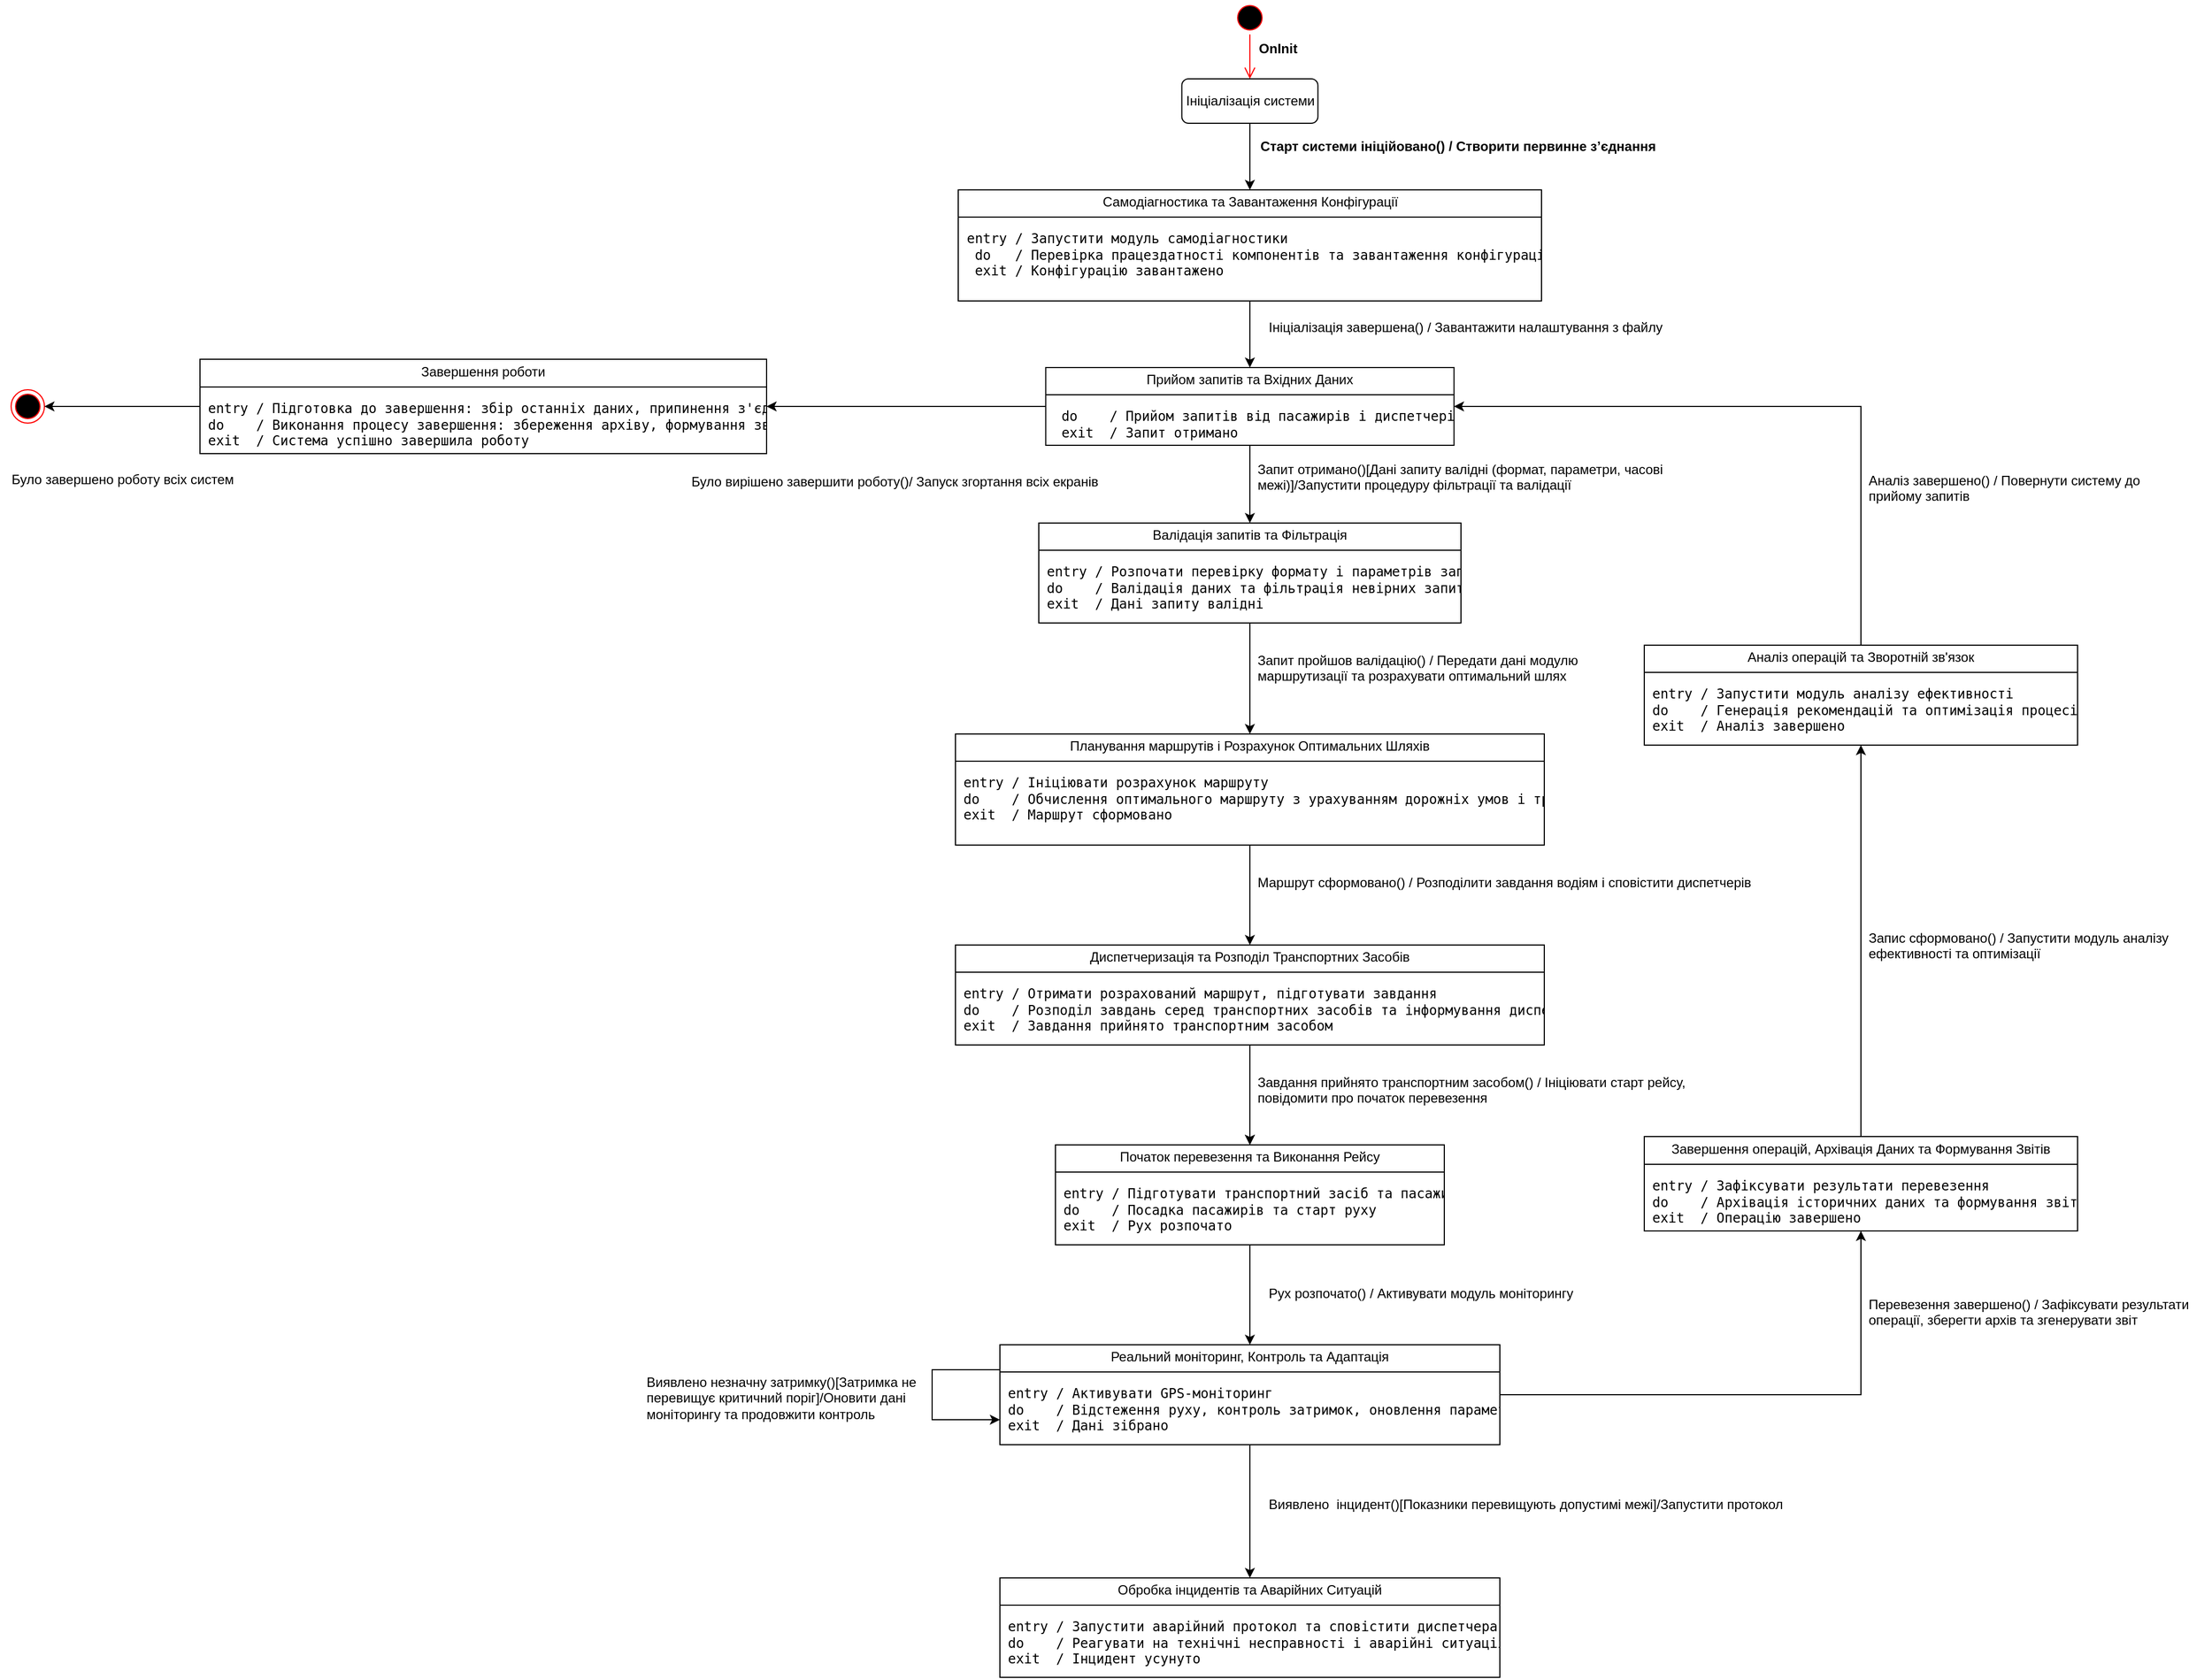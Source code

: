 <mxfile version="26.2.13">
  <diagram name="Діаграма станів та переходів" id="glGEVIdJg_Ucd_eyQe0y">
    <mxGraphModel dx="3257" dy="1070" grid="1" gridSize="10" guides="1" tooltips="1" connect="1" arrows="1" fold="1" page="1" pageScale="1" pageWidth="1169" pageHeight="827" math="0" shadow="0">
      <root>
        <mxCell id="0" />
        <mxCell id="1" parent="0" />
        <mxCell id="hBi3vR4-DUglPxBAaVjq-1" value="" style="ellipse;html=1;shape=startState;fillColor=#000000;strokeColor=#ff0000;" vertex="1" parent="1">
          <mxGeometry x="340" y="30" width="30" height="30" as="geometry" />
        </mxCell>
        <mxCell id="hBi3vR4-DUglPxBAaVjq-2" value="" style="edgeStyle=orthogonalEdgeStyle;html=1;verticalAlign=bottom;endArrow=open;endSize=8;strokeColor=#ff0000;rounded=0;entryX=0.5;entryY=0;entryDx=0;entryDy=0;" edge="1" parent="1" source="hBi3vR4-DUglPxBAaVjq-1" target="hBi3vR4-DUglPxBAaVjq-4">
          <mxGeometry relative="1" as="geometry">
            <mxPoint x="355" y="120" as="targetPoint" />
          </mxGeometry>
        </mxCell>
        <mxCell id="hBi3vR4-DUglPxBAaVjq-3" style="edgeStyle=orthogonalEdgeStyle;rounded=0;orthogonalLoop=1;jettySize=auto;html=1;exitX=0.5;exitY=1;exitDx=0;exitDy=0;entryX=0.5;entryY=0;entryDx=0;entryDy=0;" edge="1" parent="1" source="hBi3vR4-DUglPxBAaVjq-4" target="hBi3vR4-DUglPxBAaVjq-7">
          <mxGeometry relative="1" as="geometry" />
        </mxCell>
        <mxCell id="hBi3vR4-DUglPxBAaVjq-4" value="Ініціалізація системи" style="rounded=1;whiteSpace=wrap;html=1;" vertex="1" parent="1">
          <mxGeometry x="293.75" y="100" width="122.5" height="40" as="geometry" />
        </mxCell>
        <mxCell id="hBi3vR4-DUglPxBAaVjq-5" value="OnInit" style="text;align=center;fontStyle=1;verticalAlign=middle;spacingLeft=3;spacingRight=3;strokeColor=none;rotatable=0;points=[[0,0.5],[1,0.5]];portConstraint=eastwest;html=1;" vertex="1" parent="1">
          <mxGeometry x="340" y="60" width="80" height="26" as="geometry" />
        </mxCell>
        <mxCell id="hBi3vR4-DUglPxBAaVjq-6" style="edgeStyle=orthogonalEdgeStyle;rounded=0;orthogonalLoop=1;jettySize=auto;html=1;exitX=0.5;exitY=1;exitDx=0;exitDy=0;entryX=0.5;entryY=0;entryDx=0;entryDy=0;" edge="1" parent="1" source="hBi3vR4-DUglPxBAaVjq-7" target="hBi3vR4-DUglPxBAaVjq-10">
          <mxGeometry relative="1" as="geometry" />
        </mxCell>
        <mxCell id="hBi3vR4-DUglPxBAaVjq-7" value="&lt;p style=&quot;margin:0px;margin-top:4px;text-align:center;&quot;&gt;&lt;span style=&quot;background-color: transparent; color: light-dark(rgb(0, 0, 0), rgb(255, 255, 255));&quot;&gt;Самодіагностика та Завантаження Конфігурації&lt;/span&gt;&lt;/p&gt;&lt;hr size=&quot;1&quot; style=&quot;border-style:solid;&quot;&gt;&lt;div style=&quot;height:2px;&quot;&gt;&lt;pre&gt; entry / Запустити модуль самодіагностики&lt;br&gt;  do   / Перевірка працездатності компонентів та завантаження конфігурації&lt;br&gt;  exit / Конфігурацію завантажено&lt;/pre&gt;&lt;/div&gt;" style="verticalAlign=top;align=left;overflow=fill;html=1;whiteSpace=wrap;" vertex="1" parent="1">
          <mxGeometry x="92.5" y="200" width="525" height="100" as="geometry" />
        </mxCell>
        <mxCell id="hBi3vR4-DUglPxBAaVjq-8" style="edgeStyle=orthogonalEdgeStyle;rounded=0;orthogonalLoop=1;jettySize=auto;html=1;exitX=0.5;exitY=1;exitDx=0;exitDy=0;entryX=0.5;entryY=0;entryDx=0;entryDy=0;" edge="1" parent="1" source="hBi3vR4-DUglPxBAaVjq-10" target="hBi3vR4-DUglPxBAaVjq-12">
          <mxGeometry relative="1" as="geometry" />
        </mxCell>
        <mxCell id="hBi3vR4-DUglPxBAaVjq-9" style="edgeStyle=orthogonalEdgeStyle;rounded=0;orthogonalLoop=1;jettySize=auto;html=1;exitX=0;exitY=0.5;exitDx=0;exitDy=0;entryX=1;entryY=0.5;entryDx=0;entryDy=0;" edge="1" parent="1" source="hBi3vR4-DUglPxBAaVjq-10" target="hBi3vR4-DUglPxBAaVjq-30">
          <mxGeometry relative="1" as="geometry" />
        </mxCell>
        <mxCell id="hBi3vR4-DUglPxBAaVjq-10" value="&lt;p style=&quot;margin:0px;margin-top:4px;text-align:center;&quot;&gt;Прийом запитів та Вхідних Даних&lt;/p&gt;&lt;hr size=&quot;1&quot; style=&quot;border-style:solid;&quot;&gt;&lt;div style=&quot;height:2px;&quot;&gt;&lt;pre&gt;  do    / Прийом запитів від пасажирів і диспетчерів&lt;br&gt;  exit  / Запит отримано&lt;/pre&gt;&lt;/div&gt;" style="verticalAlign=top;align=left;overflow=fill;html=1;whiteSpace=wrap;" vertex="1" parent="1">
          <mxGeometry x="171.25" y="360" width="367.5" height="70" as="geometry" />
        </mxCell>
        <mxCell id="hBi3vR4-DUglPxBAaVjq-11" style="edgeStyle=orthogonalEdgeStyle;rounded=0;orthogonalLoop=1;jettySize=auto;html=1;exitX=0.5;exitY=1;exitDx=0;exitDy=0;entryX=0.5;entryY=0;entryDx=0;entryDy=0;" edge="1" parent="1" source="hBi3vR4-DUglPxBAaVjq-12" target="hBi3vR4-DUglPxBAaVjq-14">
          <mxGeometry relative="1" as="geometry">
            <mxPoint x="370" y="610" as="sourcePoint" />
          </mxGeometry>
        </mxCell>
        <mxCell id="hBi3vR4-DUglPxBAaVjq-12" value="&lt;p style=&quot;margin:0px;margin-top:4px;text-align:center;&quot;&gt;Валідація запитів та Фільтрація&lt;/p&gt;&lt;hr size=&quot;1&quot; style=&quot;border-style:solid;&quot;&gt;&lt;div style=&quot;height:2px;&quot;&gt;&lt;pre&gt; entry / Розпочати перевірку формату і параметрів запиту&lt;br&gt; do    / Валідація даних та фільтрація невірних запитів&lt;br&gt; exit  / Дані запиту валідні&lt;/pre&gt;&lt;/div&gt;" style="verticalAlign=top;align=left;overflow=fill;html=1;whiteSpace=wrap;" vertex="1" parent="1">
          <mxGeometry x="165" y="500" width="380" height="90" as="geometry" />
        </mxCell>
        <mxCell id="hBi3vR4-DUglPxBAaVjq-13" style="edgeStyle=orthogonalEdgeStyle;rounded=0;orthogonalLoop=1;jettySize=auto;html=1;exitX=0.5;exitY=1;exitDx=0;exitDy=0;entryX=0.5;entryY=0;entryDx=0;entryDy=0;" edge="1" parent="1" source="hBi3vR4-DUglPxBAaVjq-14" target="hBi3vR4-DUglPxBAaVjq-19">
          <mxGeometry relative="1" as="geometry" />
        </mxCell>
        <mxCell id="hBi3vR4-DUglPxBAaVjq-14" value="&lt;p style=&quot;margin:0px;margin-top:4px;text-align:center;&quot;&gt;Планування маршрутів і Розрахунок Оптимальних Шляхів&lt;/p&gt;&lt;hr size=&quot;1&quot; style=&quot;border-style:solid;&quot;&gt;&lt;div style=&quot;height:2px;&quot;&gt;&lt;pre&gt; entry / Ініціювати розрахунок маршруту&lt;br&gt; do    / Обчислення оптимального маршруту з урахуванням дорожніх умов і трафіку&lt;br&gt; exit  / Маршрут сформовано&lt;br&gt;&lt;/pre&gt;&lt;/div&gt;" style="verticalAlign=top;align=left;overflow=fill;html=1;whiteSpace=wrap;" vertex="1" parent="1">
          <mxGeometry x="90" y="690" width="530" height="100" as="geometry" />
        </mxCell>
        <mxCell id="hBi3vR4-DUglPxBAaVjq-15" style="edgeStyle=orthogonalEdgeStyle;rounded=0;orthogonalLoop=1;jettySize=auto;html=1;exitX=0.5;exitY=1;exitDx=0;exitDy=0;entryX=0.5;entryY=0;entryDx=0;entryDy=0;" edge="1" parent="1" source="hBi3vR4-DUglPxBAaVjq-16" target="hBi3vR4-DUglPxBAaVjq-22">
          <mxGeometry relative="1" as="geometry" />
        </mxCell>
        <mxCell id="hBi3vR4-DUglPxBAaVjq-16" value="&lt;p style=&quot;margin:0px;margin-top:4px;text-align:center;&quot;&gt;Початок перевезення та Виконання Рейсу&lt;/p&gt;&lt;hr size=&quot;1&quot; style=&quot;border-style:solid;&quot;&gt;&lt;div style=&quot;height:2px;&quot;&gt;&lt;pre&gt; entry / Підготувати транспортний засіб та пасажирів&lt;br&gt; do    / Посадка пасажирів та старт руху&lt;br&gt; exit  / Рух розпочато&lt;/pre&gt;&lt;/div&gt;" style="verticalAlign=top;align=left;overflow=fill;html=1;whiteSpace=wrap;" vertex="1" parent="1">
          <mxGeometry x="180" y="1060" width="350" height="90" as="geometry" />
        </mxCell>
        <mxCell id="hBi3vR4-DUglPxBAaVjq-17" style="edgeStyle=orthogonalEdgeStyle;rounded=0;orthogonalLoop=1;jettySize=auto;html=1;exitX=0.5;exitY=1;exitDx=0;exitDy=0;entryX=0.5;entryY=0;entryDx=0;entryDy=0;" edge="1" parent="1" source="hBi3vR4-DUglPxBAaVjq-19" target="hBi3vR4-DUglPxBAaVjq-16">
          <mxGeometry relative="1" as="geometry" />
        </mxCell>
        <mxCell id="hBi3vR4-DUglPxBAaVjq-18" value="" style="edgeStyle=orthogonalEdgeStyle;rounded=0;orthogonalLoop=1;jettySize=auto;html=1;" edge="1" parent="1" source="hBi3vR4-DUglPxBAaVjq-19" target="hBi3vR4-DUglPxBAaVjq-16">
          <mxGeometry relative="1" as="geometry" />
        </mxCell>
        <mxCell id="hBi3vR4-DUglPxBAaVjq-19" value="&lt;p style=&quot;margin:0px;margin-top:4px;text-align:center;&quot;&gt;Диспетчеризація та Розподіл Транспортних Засобів&lt;/p&gt;&lt;hr size=&quot;1&quot; style=&quot;border-style:solid;&quot;&gt;&lt;div style=&quot;height:2px;&quot;&gt;&lt;pre&gt; entry / Отримати розрахований маршрут, підготувати завдання&lt;br&gt; do    / Розподіл завдань серед транспортних засобів та інформування диспетчерів&lt;br&gt; exit  / Завдання прийнято транспортним засобом&lt;/pre&gt;&lt;/div&gt;" style="verticalAlign=top;align=left;overflow=fill;html=1;whiteSpace=wrap;" vertex="1" parent="1">
          <mxGeometry x="90" y="880" width="530" height="90" as="geometry" />
        </mxCell>
        <mxCell id="hBi3vR4-DUglPxBAaVjq-20" style="edgeStyle=orthogonalEdgeStyle;rounded=0;orthogonalLoop=1;jettySize=auto;html=1;exitX=0.5;exitY=1;exitDx=0;exitDy=0;entryX=0.5;entryY=0;entryDx=0;entryDy=0;" edge="1" parent="1" source="hBi3vR4-DUglPxBAaVjq-22" target="hBi3vR4-DUglPxBAaVjq-23">
          <mxGeometry relative="1" as="geometry" />
        </mxCell>
        <mxCell id="hBi3vR4-DUglPxBAaVjq-21" style="edgeStyle=orthogonalEdgeStyle;rounded=0;orthogonalLoop=1;jettySize=auto;html=1;exitX=1;exitY=0.5;exitDx=0;exitDy=0;entryX=0.5;entryY=1;entryDx=0;entryDy=0;" edge="1" parent="1" source="hBi3vR4-DUglPxBAaVjq-22" target="hBi3vR4-DUglPxBAaVjq-25">
          <mxGeometry relative="1" as="geometry" />
        </mxCell>
        <mxCell id="hBi3vR4-DUglPxBAaVjq-22" value="&lt;p style=&quot;margin:0px;margin-top:4px;text-align:center;&quot;&gt;Реальний моніторинг, Контроль та Адаптація&lt;br&gt;&lt;/p&gt;&lt;hr size=&quot;1&quot; style=&quot;border-style:solid;&quot;&gt;&lt;div style=&quot;height:2px;&quot;&gt;&lt;pre&gt; entry / Активувати GPS-моніторинг&lt;br&gt; do    / Відстеження руху, контроль затримок, оновлення параметрів&lt;br&gt; exit  / Дані зібрано&lt;/pre&gt;&lt;/div&gt;" style="verticalAlign=top;align=left;overflow=fill;html=1;whiteSpace=wrap;" vertex="1" parent="1">
          <mxGeometry x="130" y="1240" width="450" height="90" as="geometry" />
        </mxCell>
        <mxCell id="hBi3vR4-DUglPxBAaVjq-23" value="&lt;p style=&quot;margin:0px;margin-top:4px;text-align:center;&quot;&gt;Обробка інцидентів та Аварійних Ситуацій&lt;/p&gt;&lt;hr size=&quot;1&quot; style=&quot;border-style:solid;&quot;&gt;&lt;div style=&quot;height:2px;&quot;&gt;&lt;pre&gt; entry / Запустити аварійний протокол та сповістити диспетчера&lt;br&gt; do    / Реагувати на технічні несправності і аварійні ситуації&lt;br&gt; exit  / Інцидент усунуто&lt;/pre&gt;&lt;/div&gt;" style="verticalAlign=top;align=left;overflow=fill;html=1;whiteSpace=wrap;" vertex="1" parent="1">
          <mxGeometry x="130" y="1450" width="450" height="89.5" as="geometry" />
        </mxCell>
        <mxCell id="hBi3vR4-DUglPxBAaVjq-24" style="edgeStyle=orthogonalEdgeStyle;rounded=0;orthogonalLoop=1;jettySize=auto;html=1;exitX=0.5;exitY=0;exitDx=0;exitDy=0;" edge="1" parent="1" source="hBi3vR4-DUglPxBAaVjq-25" target="hBi3vR4-DUglPxBAaVjq-27">
          <mxGeometry relative="1" as="geometry" />
        </mxCell>
        <mxCell id="hBi3vR4-DUglPxBAaVjq-25" value="&lt;p style=&quot;margin:0px;margin-top:4px;text-align:center;&quot;&gt;Завершення операцій, Архівація Даних та Формування Звітів&lt;/p&gt;&lt;hr size=&quot;1&quot; style=&quot;border-style:solid;&quot;&gt;&lt;div style=&quot;height:2px;&quot;&gt;&lt;pre&gt; entry / Зафіксувати результати перевезення&lt;br&gt; do    / Архівація історичних даних та формування звітів&lt;br&gt; exit  / Операцію завершено&lt;/pre&gt;&lt;/div&gt;" style="verticalAlign=top;align=left;overflow=fill;html=1;whiteSpace=wrap;" vertex="1" parent="1">
          <mxGeometry x="710" y="1052.5" width="390" height="85" as="geometry" />
        </mxCell>
        <mxCell id="hBi3vR4-DUglPxBAaVjq-26" style="edgeStyle=orthogonalEdgeStyle;rounded=0;orthogonalLoop=1;jettySize=auto;html=1;exitX=0.5;exitY=0;exitDx=0;exitDy=0;entryX=1;entryY=0.5;entryDx=0;entryDy=0;" edge="1" parent="1" source="hBi3vR4-DUglPxBAaVjq-27" target="hBi3vR4-DUglPxBAaVjq-10">
          <mxGeometry relative="1" as="geometry" />
        </mxCell>
        <mxCell id="hBi3vR4-DUglPxBAaVjq-27" value="&lt;p style=&quot;margin:0px;margin-top:4px;text-align:center;&quot;&gt;Аналіз операцій та Зворотній зв&#39;язок&lt;/p&gt;&lt;hr size=&quot;1&quot; style=&quot;border-style:solid;&quot;&gt;&lt;div style=&quot;height:2px;&quot;&gt;&lt;pre&gt; entry / Запустити модуль аналізу ефективності&lt;br&gt; do    / Генерація рекомендацій та оптимізація процесів&lt;br&gt; exit  / Аналіз завершено&lt;/pre&gt;&lt;/div&gt;" style="verticalAlign=top;align=left;overflow=fill;html=1;whiteSpace=wrap;" vertex="1" parent="1">
          <mxGeometry x="710" y="610" width="390" height="90" as="geometry" />
        </mxCell>
        <mxCell id="hBi3vR4-DUglPxBAaVjq-28" value="" style="ellipse;html=1;shape=endState;fillColor=#000000;strokeColor=#ff0000;" vertex="1" parent="1">
          <mxGeometry x="-760" y="380" width="30" height="30" as="geometry" />
        </mxCell>
        <mxCell id="hBi3vR4-DUglPxBAaVjq-29" style="edgeStyle=orthogonalEdgeStyle;rounded=0;orthogonalLoop=1;jettySize=auto;html=1;exitX=0;exitY=0.5;exitDx=0;exitDy=0;entryX=1;entryY=0.5;entryDx=0;entryDy=0;" edge="1" parent="1" source="hBi3vR4-DUglPxBAaVjq-30" target="hBi3vR4-DUglPxBAaVjq-28">
          <mxGeometry relative="1" as="geometry">
            <mxPoint x="-499" y="395" as="sourcePoint" />
          </mxGeometry>
        </mxCell>
        <mxCell id="hBi3vR4-DUglPxBAaVjq-30" value="&lt;p style=&quot;margin:0px;margin-top:4px;text-align:center;&quot;&gt;Завершення роботи&lt;/p&gt;&lt;hr size=&quot;1&quot; style=&quot;border-style:solid;&quot;&gt;&lt;pre&gt; entry / Підготовка до завершення: збір останніх даних, припинення з&#39;єднань&lt;br&gt; do    / Виконання процесу завершення: збереження архіву, формування звіту&lt;br&gt; exit  / Система успішно завершила роботу&lt;/pre&gt;&lt;div style=&quot;height:2px;&quot;&gt;&lt;/div&gt;" style="verticalAlign=top;align=left;overflow=fill;html=1;whiteSpace=wrap;" vertex="1" parent="1">
          <mxGeometry x="-590" y="352.5" width="510" height="85" as="geometry" />
        </mxCell>
        <mxCell id="hBi3vR4-DUglPxBAaVjq-31" style="edgeStyle=orthogonalEdgeStyle;rounded=0;orthogonalLoop=1;jettySize=auto;html=1;exitX=0;exitY=0.25;exitDx=0;exitDy=0;entryX=0;entryY=0.75;entryDx=0;entryDy=0;" edge="1" parent="1" source="hBi3vR4-DUglPxBAaVjq-22" target="hBi3vR4-DUglPxBAaVjq-22">
          <mxGeometry relative="1" as="geometry">
            <Array as="points">
              <mxPoint x="69" y="1262" />
              <mxPoint x="69" y="1308" />
            </Array>
          </mxGeometry>
        </mxCell>
        <mxCell id="hBi3vR4-DUglPxBAaVjq-32" value="  &lt;br/&gt;  Старт системи ініційовано() / Створити первинне з’єднання" style="text;align=center;fontStyle=1;verticalAlign=middle;spacingLeft=3;spacingRight=3;strokeColor=none;rotatable=0;points=[[0,0.5],[1,0.5]];portConstraint=eastwest;html=1;" vertex="1" parent="1">
          <mxGeometry x="490" y="140" width="80" height="26" as="geometry" />
        </mxCell>
        <mxCell id="hBi3vR4-DUglPxBAaVjq-33" value="Ініціалізація завершена() / Завантажити налаштування з файлу" style="text;whiteSpace=wrap;html=1;" vertex="1" parent="1">
          <mxGeometry x="370" y="310" width="370" height="50" as="geometry" />
        </mxCell>
        <mxCell id="hBi3vR4-DUglPxBAaVjq-34" value="Запит отримано()[Дані запиту валідні (формат, параметри, часові межі)]/Запустити процедуру фільтрації та валідації" style="text;whiteSpace=wrap;html=1;" vertex="1" parent="1">
          <mxGeometry x="360" y="437.5" width="390" height="50" as="geometry" />
        </mxCell>
        <mxCell id="hBi3vR4-DUglPxBAaVjq-35" value="Запит пройшов валідацію() / Передати дані модулю маршрутизації та розрахувати оптимальний шлях" style="text;whiteSpace=wrap;html=1;" vertex="1" parent="1">
          <mxGeometry x="360" y="610" width="350" height="50" as="geometry" />
        </mxCell>
        <mxCell id="hBi3vR4-DUglPxBAaVjq-36" value="Маршрут сформовано() / Розподілити завдання водіям і сповістити диспетчерів" style="text;whiteSpace=wrap;html=1;" vertex="1" parent="1">
          <mxGeometry x="360" y="810" width="480" height="40" as="geometry" />
        </mxCell>
        <mxCell id="hBi3vR4-DUglPxBAaVjq-37" value="Завдання прийнято транспортним засобом() / Ініціювати старт рейсу, повідомити про початок перевезення" style="text;whiteSpace=wrap;html=1;" vertex="1" parent="1">
          <mxGeometry x="360" y="990" width="420" height="50" as="geometry" />
        </mxCell>
        <mxCell id="hBi3vR4-DUglPxBAaVjq-38" value="Рух розпочато() / Активувати модуль моніторингу" style="text;whiteSpace=wrap;html=1;" vertex="1" parent="1">
          <mxGeometry x="370" y="1180" width="310" height="40" as="geometry" />
        </mxCell>
        <mxCell id="hBi3vR4-DUglPxBAaVjq-39" value="Виявлено незначну затримку()[Затримка не перевищує критичний поріг]/Оновити дані моніторингу та продовжити контроль" style="text;whiteSpace=wrap;html=1;" vertex="1" parent="1">
          <mxGeometry x="-190" y="1260" width="250" height="70" as="geometry" />
        </mxCell>
        <mxCell id="hBi3vR4-DUglPxBAaVjq-40" value="Виявлено&amp;nbsp; інцидент()[Показники перевищують допустимі межі]/Запустити протокол" style="text;whiteSpace=wrap;html=1;" vertex="1" parent="1">
          <mxGeometry x="370" y="1370" width="470" height="50" as="geometry" />
        </mxCell>
        <mxCell id="hBi3vR4-DUglPxBAaVjq-41" value="Перевезення завершено() / Зафіксувати результати операції, зберегти архів та згенерувати звіт" style="text;whiteSpace=wrap;html=1;" vertex="1" parent="1">
          <mxGeometry x="910" y="1190" width="310" height="50" as="geometry" />
        </mxCell>
        <mxCell id="hBi3vR4-DUglPxBAaVjq-42" value="Запис сформовано() / Запустити модуль аналізу ефективності та оптимізації" style="text;whiteSpace=wrap;html=1;" vertex="1" parent="1">
          <mxGeometry x="910" y="860" width="280" height="40" as="geometry" />
        </mxCell>
        <mxCell id="hBi3vR4-DUglPxBAaVjq-43" value="Аналіз завершено() / Повернути систему до прийому запитів" style="text;whiteSpace=wrap;html=1;" vertex="1" parent="1">
          <mxGeometry x="910" y="447.5" width="260" height="40" as="geometry" />
        </mxCell>
        <mxCell id="hBi3vR4-DUglPxBAaVjq-44" value="Було вирішено завершити роботу()/ Запуск згортання всіх екранів" style="text;html=1;align=center;verticalAlign=middle;resizable=0;points=[];autosize=1;strokeColor=none;fillColor=none;" vertex="1" parent="1">
          <mxGeometry x="-160" y="447.5" width="390" height="30" as="geometry" />
        </mxCell>
        <mxCell id="hBi3vR4-DUglPxBAaVjq-45" value="Було завершено роботу всіх систем&lt;div&gt;&lt;br&gt;&lt;/div&gt;" style="text;html=1;align=center;verticalAlign=middle;resizable=0;points=[];autosize=1;strokeColor=none;fillColor=none;" vertex="1" parent="1">
          <mxGeometry x="-770" y="447.5" width="220" height="40" as="geometry" />
        </mxCell>
      </root>
    </mxGraphModel>
  </diagram>
</mxfile>
